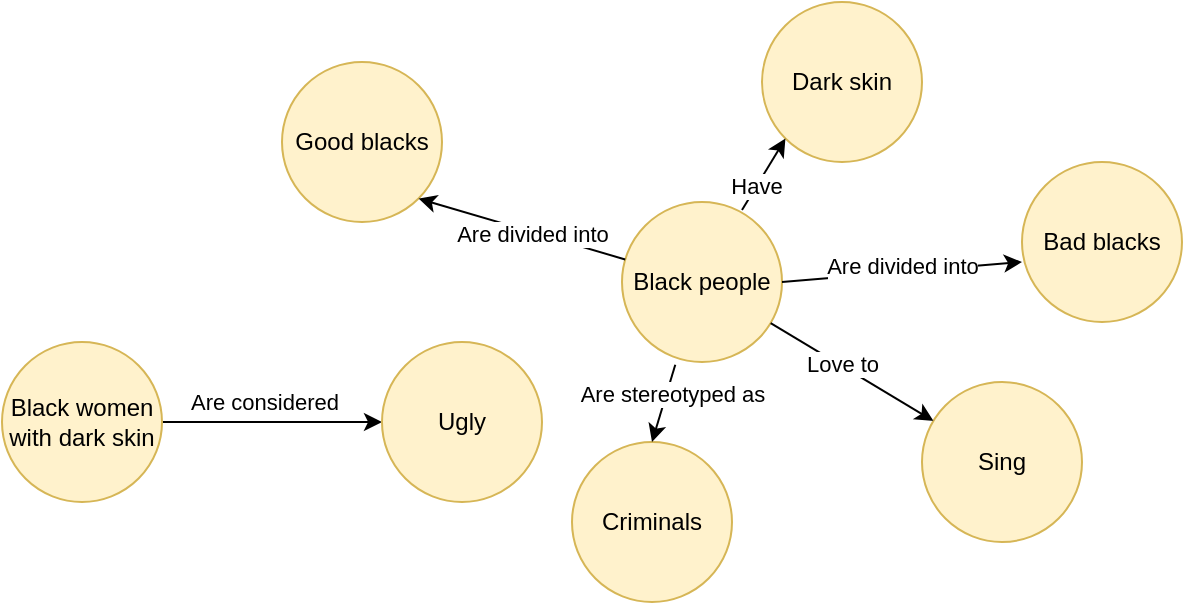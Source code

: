 <mxfile version="27.1.5">
  <diagram name="Page-1" id="7BURfhm2cworZyYV1eiu">
    <mxGraphModel dx="2058" dy="1112" grid="1" gridSize="10" guides="1" tooltips="1" connect="1" arrows="1" fold="1" page="1" pageScale="1" pageWidth="850" pageHeight="1100" math="0" shadow="0">
      <root>
        <mxCell id="0" />
        <mxCell id="1" parent="0" />
        <mxCell id="cQ5q0fYtZNHge9808HM9-1" value="Black people" style="ellipse;whiteSpace=wrap;html=1;aspect=fixed;fillColor=#fff2cc;strokeColor=#d6b656;" vertex="1" parent="1">
          <mxGeometry x="370" y="490" width="80" height="80" as="geometry" />
        </mxCell>
        <mxCell id="cQ5q0fYtZNHge9808HM9-2" value="Dark skin" style="ellipse;whiteSpace=wrap;html=1;aspect=fixed;fillColor=#fff2cc;strokeColor=#d6b656;" vertex="1" parent="1">
          <mxGeometry x="440" y="390" width="80" height="80" as="geometry" />
        </mxCell>
        <mxCell id="cQ5q0fYtZNHge9808HM9-3" value="Bad blacks" style="ellipse;whiteSpace=wrap;html=1;aspect=fixed;fillColor=#fff2cc;strokeColor=#d6b656;" vertex="1" parent="1">
          <mxGeometry x="570" y="470" width="80" height="80" as="geometry" />
        </mxCell>
        <mxCell id="cQ5q0fYtZNHge9808HM9-4" value="Sing" style="ellipse;whiteSpace=wrap;html=1;aspect=fixed;fillColor=#fff2cc;strokeColor=#d6b656;" vertex="1" parent="1">
          <mxGeometry x="520" y="580" width="80" height="80" as="geometry" />
        </mxCell>
        <mxCell id="cQ5q0fYtZNHge9808HM9-5" value="Good blacks" style="ellipse;whiteSpace=wrap;html=1;aspect=fixed;fillColor=#fff2cc;strokeColor=#d6b656;" vertex="1" parent="1">
          <mxGeometry x="200" y="420" width="80" height="80" as="geometry" />
        </mxCell>
        <mxCell id="cQ5q0fYtZNHge9808HM9-9" style="edgeStyle=orthogonalEdgeStyle;rounded=0;orthogonalLoop=1;jettySize=auto;html=1;exitX=1;exitY=0.5;exitDx=0;exitDy=0;entryX=0;entryY=0.5;entryDx=0;entryDy=0;" edge="1" parent="1" source="cQ5q0fYtZNHge9808HM9-6" target="cQ5q0fYtZNHge9808HM9-7">
          <mxGeometry relative="1" as="geometry" />
        </mxCell>
        <mxCell id="cQ5q0fYtZNHge9808HM9-18" value="Are considered" style="edgeLabel;html=1;align=center;verticalAlign=middle;resizable=0;points=[];" vertex="1" connectable="0" parent="cQ5q0fYtZNHge9808HM9-9">
          <mxGeometry x="0.06" y="-1" relative="1" as="geometry">
            <mxPoint x="-8" y="-11" as="offset" />
          </mxGeometry>
        </mxCell>
        <mxCell id="cQ5q0fYtZNHge9808HM9-6" value="Black women with dark skin" style="ellipse;whiteSpace=wrap;html=1;aspect=fixed;fillColor=#fff2cc;strokeColor=#d6b656;" vertex="1" parent="1">
          <mxGeometry x="60" y="560" width="80" height="80" as="geometry" />
        </mxCell>
        <mxCell id="cQ5q0fYtZNHge9808HM9-7" value="Ugly" style="ellipse;whiteSpace=wrap;html=1;aspect=fixed;fillColor=#fff2cc;strokeColor=#d6b656;" vertex="1" parent="1">
          <mxGeometry x="250" y="560" width="80" height="80" as="geometry" />
        </mxCell>
        <mxCell id="cQ5q0fYtZNHge9808HM9-8" value="Criminals" style="ellipse;whiteSpace=wrap;html=1;aspect=fixed;fillColor=#fff2cc;strokeColor=#d6b656;" vertex="1" parent="1">
          <mxGeometry x="345" y="610" width="80" height="80" as="geometry" />
        </mxCell>
        <mxCell id="cQ5q0fYtZNHge9808HM9-13" value="" style="endArrow=classic;html=1;rounded=0;exitX=0.333;exitY=1.017;exitDx=0;exitDy=0;exitPerimeter=0;entryX=0.5;entryY=0;entryDx=0;entryDy=0;" edge="1" parent="1" source="cQ5q0fYtZNHge9808HM9-1" target="cQ5q0fYtZNHge9808HM9-8">
          <mxGeometry width="50" height="50" relative="1" as="geometry">
            <mxPoint x="400" y="590" as="sourcePoint" />
            <mxPoint x="450" y="540" as="targetPoint" />
          </mxGeometry>
        </mxCell>
        <mxCell id="cQ5q0fYtZNHge9808HM9-25" value="Are stereotyped as" style="edgeLabel;html=1;align=center;verticalAlign=middle;resizable=0;points=[];" vertex="1" connectable="0" parent="cQ5q0fYtZNHge9808HM9-13">
          <mxGeometry x="-0.315" y="2" relative="1" as="geometry">
            <mxPoint as="offset" />
          </mxGeometry>
        </mxCell>
        <mxCell id="cQ5q0fYtZNHge9808HM9-14" value="" style="endArrow=classic;html=1;rounded=0;entryX=1;entryY=1;entryDx=0;entryDy=0;" edge="1" parent="1" source="cQ5q0fYtZNHge9808HM9-1" target="cQ5q0fYtZNHge9808HM9-5">
          <mxGeometry width="50" height="50" relative="1" as="geometry">
            <mxPoint x="400" y="590" as="sourcePoint" />
            <mxPoint x="450" y="540" as="targetPoint" />
          </mxGeometry>
        </mxCell>
        <mxCell id="cQ5q0fYtZNHge9808HM9-20" value="Are divided into" style="edgeLabel;html=1;align=center;verticalAlign=middle;resizable=0;points=[];" vertex="1" connectable="0" parent="cQ5q0fYtZNHge9808HM9-14">
          <mxGeometry x="-0.312" y="-1" relative="1" as="geometry">
            <mxPoint x="-12" y="-2" as="offset" />
          </mxGeometry>
        </mxCell>
        <mxCell id="cQ5q0fYtZNHge9808HM9-15" value="" style="endArrow=classic;html=1;rounded=0;entryX=0;entryY=0.625;entryDx=0;entryDy=0;entryPerimeter=0;exitX=1;exitY=0.5;exitDx=0;exitDy=0;" edge="1" parent="1" source="cQ5q0fYtZNHge9808HM9-1" target="cQ5q0fYtZNHge9808HM9-3">
          <mxGeometry width="50" height="50" relative="1" as="geometry">
            <mxPoint x="400" y="590" as="sourcePoint" />
            <mxPoint x="450" y="540" as="targetPoint" />
          </mxGeometry>
        </mxCell>
        <mxCell id="cQ5q0fYtZNHge9808HM9-23" value="Are divided into" style="edgeLabel;html=1;align=center;verticalAlign=middle;resizable=0;points=[];" vertex="1" connectable="0" parent="cQ5q0fYtZNHge9808HM9-15">
          <mxGeometry x="0.111" y="3" relative="1" as="geometry">
            <mxPoint x="-7" as="offset" />
          </mxGeometry>
        </mxCell>
        <mxCell id="cQ5q0fYtZNHge9808HM9-16" value="" style="endArrow=classic;html=1;rounded=0;entryX=0;entryY=1;entryDx=0;entryDy=0;exitX=0.75;exitY=0.05;exitDx=0;exitDy=0;exitPerimeter=0;" edge="1" parent="1" source="cQ5q0fYtZNHge9808HM9-1" target="cQ5q0fYtZNHge9808HM9-2">
          <mxGeometry width="50" height="50" relative="1" as="geometry">
            <mxPoint x="400" y="590" as="sourcePoint" />
            <mxPoint x="450" y="540" as="targetPoint" />
          </mxGeometry>
        </mxCell>
        <mxCell id="cQ5q0fYtZNHge9808HM9-24" value="Have" style="edgeLabel;html=1;align=center;verticalAlign=middle;resizable=0;points=[];" vertex="1" connectable="0" parent="cQ5q0fYtZNHge9808HM9-16">
          <mxGeometry x="-0.323" y="1" relative="1" as="geometry">
            <mxPoint as="offset" />
          </mxGeometry>
        </mxCell>
        <mxCell id="cQ5q0fYtZNHge9808HM9-17" value="" style="endArrow=classic;html=1;rounded=0;" edge="1" parent="1" source="cQ5q0fYtZNHge9808HM9-1" target="cQ5q0fYtZNHge9808HM9-4">
          <mxGeometry width="50" height="50" relative="1" as="geometry">
            <mxPoint x="400" y="590" as="sourcePoint" />
            <mxPoint x="450" y="540" as="targetPoint" />
          </mxGeometry>
        </mxCell>
        <mxCell id="cQ5q0fYtZNHge9808HM9-21" value="Love to" style="edgeLabel;html=1;align=center;verticalAlign=middle;resizable=0;points=[];" vertex="1" connectable="0" parent="cQ5q0fYtZNHge9808HM9-17">
          <mxGeometry x="0.155" y="3" relative="1" as="geometry">
            <mxPoint x="-13" y="-6" as="offset" />
          </mxGeometry>
        </mxCell>
      </root>
    </mxGraphModel>
  </diagram>
</mxfile>
